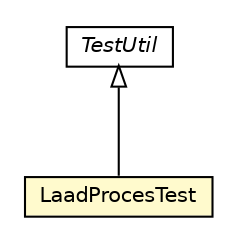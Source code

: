 #!/usr/local/bin/dot
#
# Class diagram 
# Generated by UMLGraph version R5_6-24-gf6e263 (http://www.umlgraph.org/)
#

digraph G {
	edge [fontname="Helvetica",fontsize=10,labelfontname="Helvetica",labelfontsize=10];
	node [fontname="Helvetica",fontsize=10,shape=plaintext];
	nodesep=0.25;
	ranksep=0.5;
	// nl.b3p.brmo.persistence.staging.LaadProcesTest
	c56 [label=<<table title="nl.b3p.brmo.persistence.staging.LaadProcesTest" border="0" cellborder="1" cellspacing="0" cellpadding="2" port="p" bgcolor="lemonChiffon" href="./LaadProcesTest.html">
		<tr><td><table border="0" cellspacing="0" cellpadding="1">
<tr><td align="center" balign="center"> LaadProcesTest </td></tr>
		</table></td></tr>
		</table>>, URL="./LaadProcesTest.html", fontname="Helvetica", fontcolor="black", fontsize=10.0];
	// nl.b3p.brmo.persistence.TestUtil
	c61 [label=<<table title="nl.b3p.brmo.persistence.TestUtil" border="0" cellborder="1" cellspacing="0" cellpadding="2" port="p" href="../TestUtil.html">
		<tr><td><table border="0" cellspacing="0" cellpadding="1">
<tr><td align="center" balign="center"><font face="Helvetica-Oblique"> TestUtil </font></td></tr>
		</table></td></tr>
		</table>>, URL="../TestUtil.html", fontname="Helvetica", fontcolor="black", fontsize=10.0];
	//nl.b3p.brmo.persistence.staging.LaadProcesTest extends nl.b3p.brmo.persistence.TestUtil
	c61:p -> c56:p [dir=back,arrowtail=empty];
}

